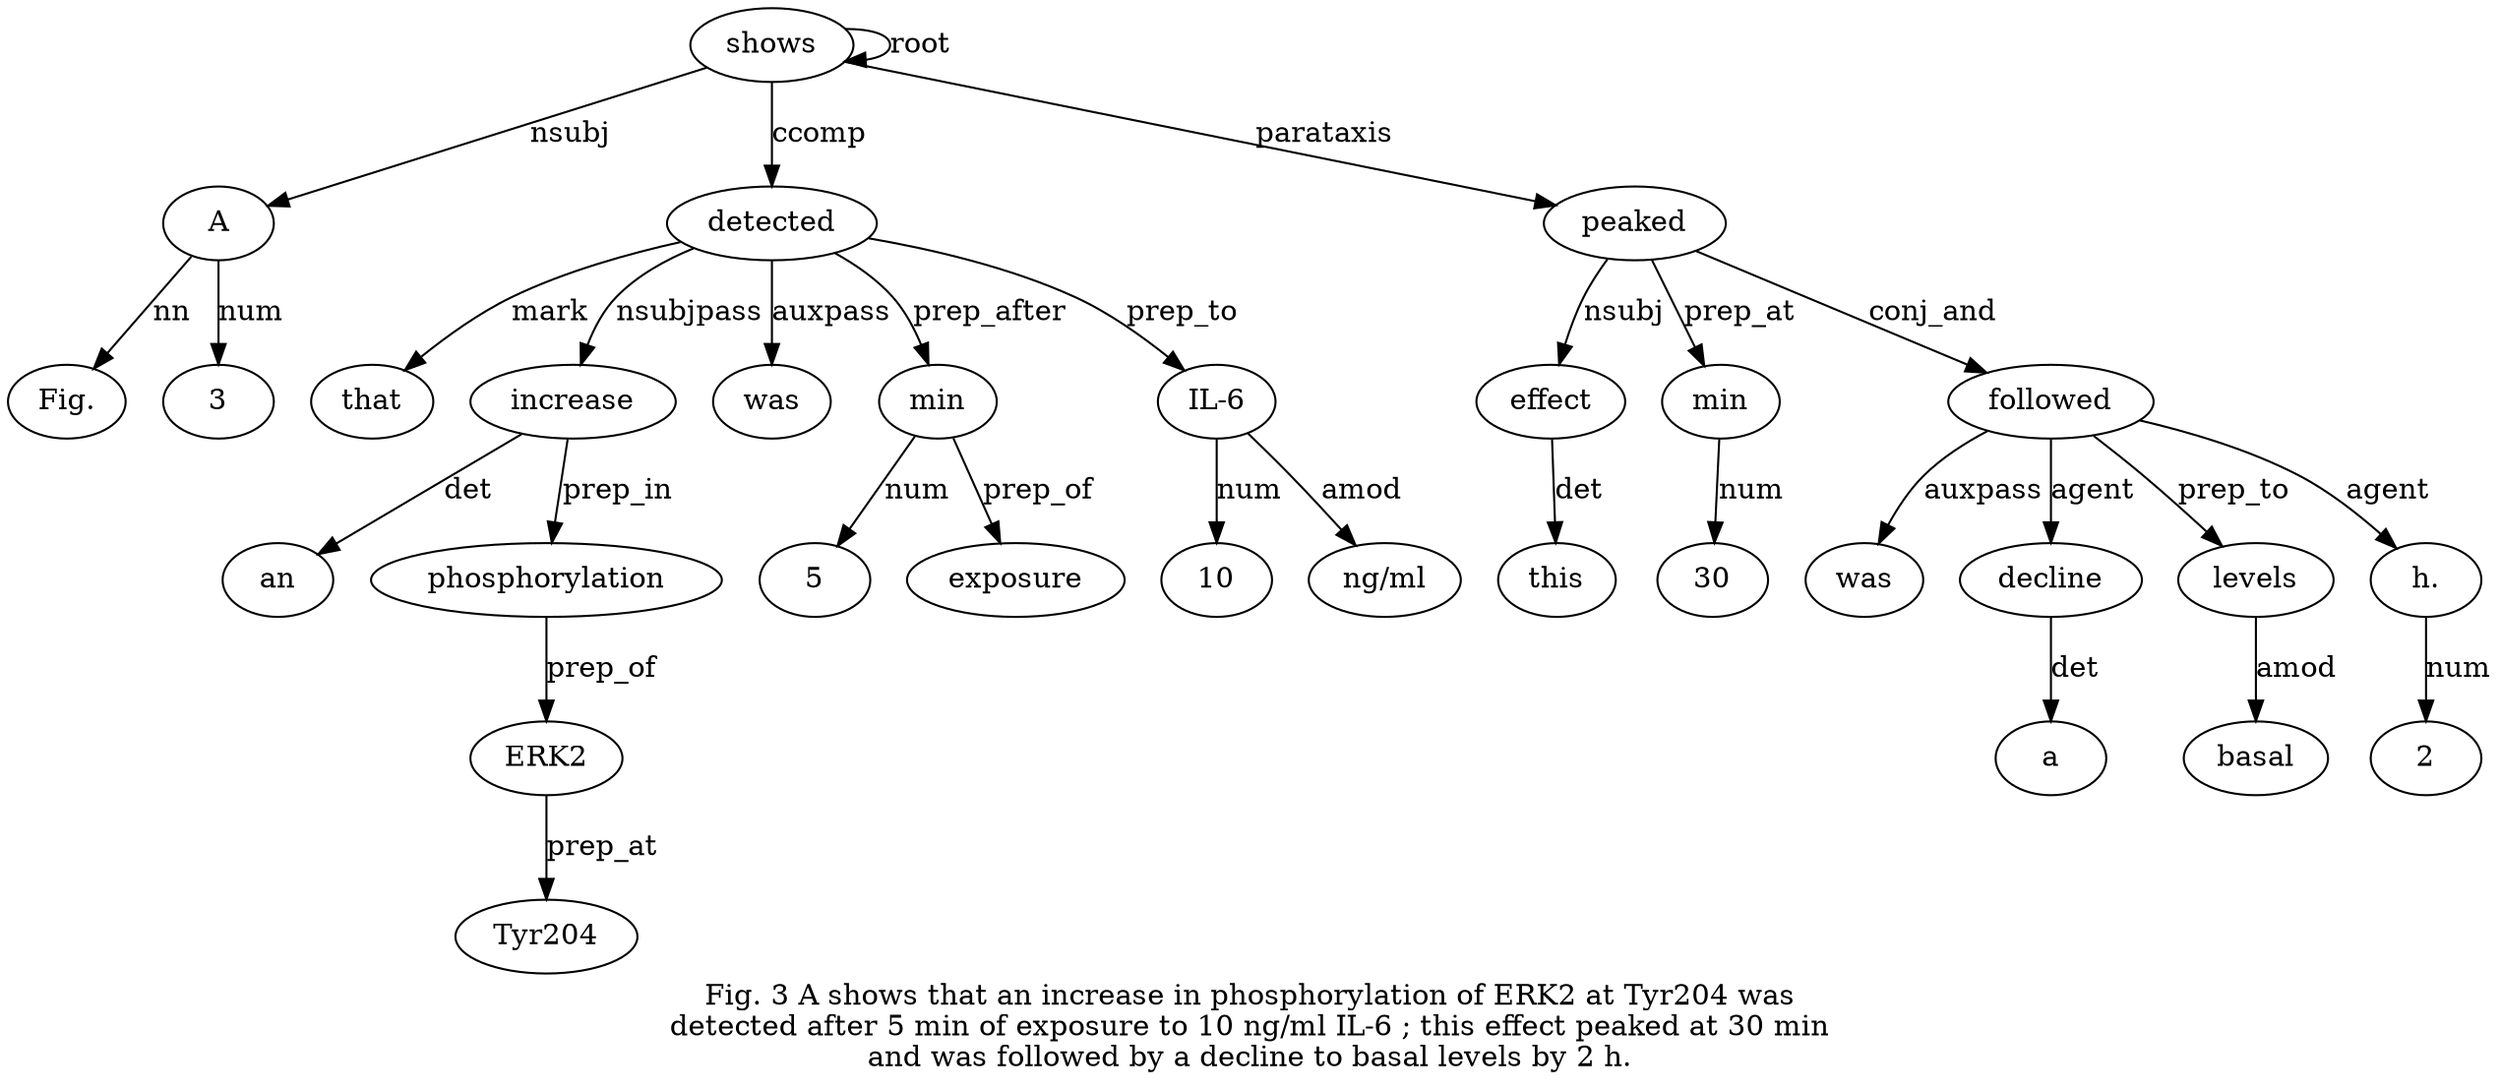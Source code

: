 digraph "Fig. 3 A shows that an increase in phosphorylation of ERK2 at Tyr204 was detected after 5 min of exposure to 10 ng/ml IL-6 ; this effect peaked at 30 min and was followed by a decline to basal levels by 2 h." {
label="Fig. 3 A shows that an increase in phosphorylation of ERK2 at Tyr204 was
detected after 5 min of exposure to 10 ng/ml IL-6 ; this effect peaked at 30 min
and was followed by a decline to basal levels by 2 h.";
A3 [style=filled, fillcolor=white, label=A];
"Fig.1" [style=filled, fillcolor=white, label="Fig."];
A3 -> "Fig.1"  [label=nn];
32 [style=filled, fillcolor=white, label=3];
A3 -> 32  [label=num];
shows4 [style=filled, fillcolor=white, label=shows];
shows4 -> A3  [label=nsubj];
shows4 -> shows4  [label=root];
detected15 [style=filled, fillcolor=white, label=detected];
that5 [style=filled, fillcolor=white, label=that];
detected15 -> that5  [label=mark];
increase7 [style=filled, fillcolor=white, label=increase];
an6 [style=filled, fillcolor=white, label=an];
increase7 -> an6  [label=det];
detected15 -> increase7  [label=nsubjpass];
phosphorylation9 [style=filled, fillcolor=white, label=phosphorylation];
increase7 -> phosphorylation9  [label=prep_in];
ERK211 [style=filled, fillcolor=white, label=ERK2];
phosphorylation9 -> ERK211  [label=prep_of];
Tyr20413 [style=filled, fillcolor=white, label=Tyr204];
ERK211 -> Tyr20413  [label=prep_at];
was14 [style=filled, fillcolor=white, label=was];
detected15 -> was14  [label=auxpass];
shows4 -> detected15  [label=ccomp];
min18 [style=filled, fillcolor=white, label=min];
517 [style=filled, fillcolor=white, label=5];
min18 -> 517  [label=num];
detected15 -> min18  [label=prep_after];
exposure20 [style=filled, fillcolor=white, label=exposure];
min18 -> exposure20  [label=prep_of];
"IL-624" [style=filled, fillcolor=white, label="IL-6"];
1022 [style=filled, fillcolor=white, label=10];
"IL-624" -> 1022  [label=num];
"ng/ml23" [style=filled, fillcolor=white, label="ng/ml"];
"IL-624" -> "ng/ml23"  [label=amod];
detected15 -> "IL-624"  [label=prep_to];
effect27 [style=filled, fillcolor=white, label=effect];
this26 [style=filled, fillcolor=white, label=this];
effect27 -> this26  [label=det];
peaked28 [style=filled, fillcolor=white, label=peaked];
peaked28 -> effect27  [label=nsubj];
shows4 -> peaked28  [label=parataxis];
min31 [style=filled, fillcolor=white, label=min];
30 [style=filled, fillcolor=white, label=30];
min31 -> 30  [label=num];
peaked28 -> min31  [label=prep_at];
followed34 [style=filled, fillcolor=white, label=followed];
was33 [style=filled, fillcolor=white, label=was];
followed34 -> was33  [label=auxpass];
peaked28 -> followed34  [label=conj_and];
decline37 [style=filled, fillcolor=white, label=decline];
a36 [style=filled, fillcolor=white, label=a];
decline37 -> a36  [label=det];
followed34 -> decline37  [label=agent];
levels40 [style=filled, fillcolor=white, label=levels];
basal39 [style=filled, fillcolor=white, label=basal];
levels40 -> basal39  [label=amod];
followed34 -> levels40  [label=prep_to];
"h.43" [style=filled, fillcolor=white, label="h."];
24 [style=filled, fillcolor=white, label=2];
"h.43" -> 24  [label=num];
followed34 -> "h.43"  [label=agent];
}
